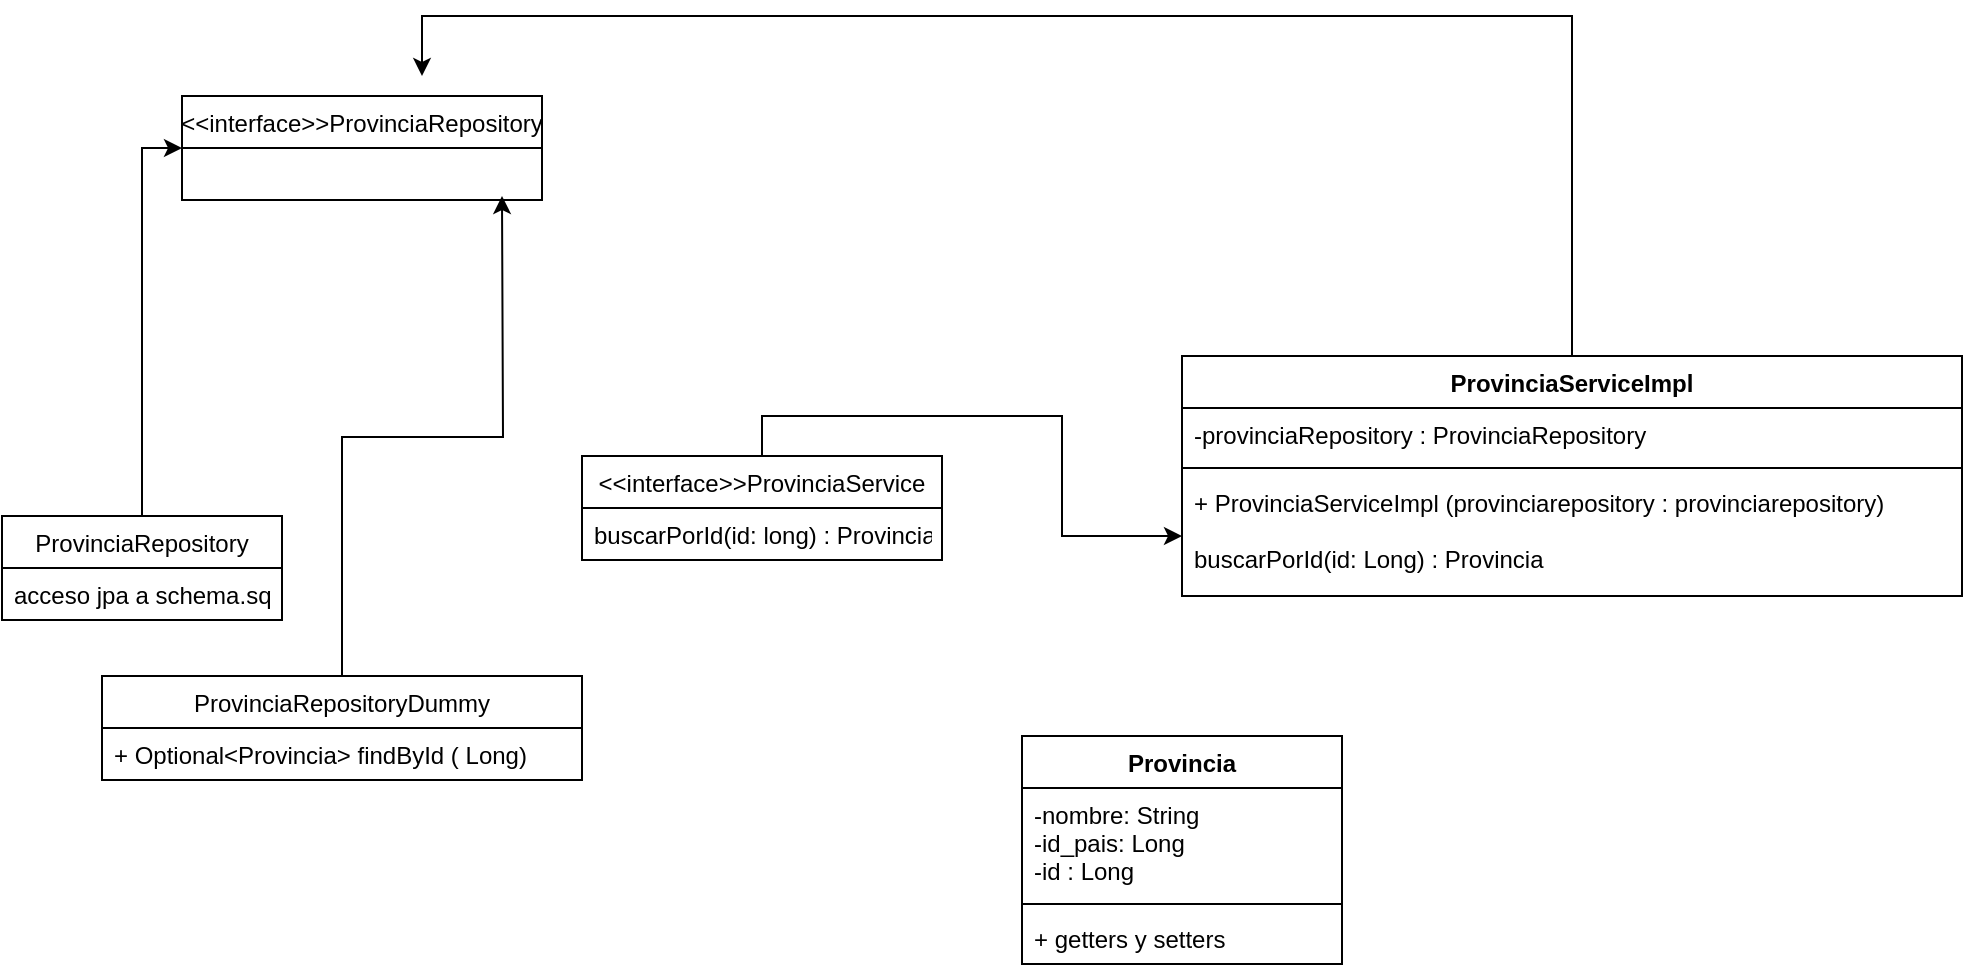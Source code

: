 <mxfile version="14.6.0" type="github">
  <diagram id="9oSQ4j19q1RiSqhT4-i-" name="Page-1">
    <mxGraphModel dx="1422" dy="762" grid="1" gridSize="10" guides="1" tooltips="1" connect="1" arrows="1" fold="1" page="1" pageScale="1" pageWidth="827" pageHeight="1169" math="0" shadow="0">
      <root>
        <mxCell id="0" />
        <mxCell id="1" parent="0" />
        <mxCell id="CafPod4dmRvEGfZJg68V-2" value="Provincia" style="swimlane;fontStyle=1;align=center;verticalAlign=top;childLayout=stackLayout;horizontal=1;startSize=26;horizontalStack=0;resizeParent=1;resizeParentMax=0;resizeLast=0;collapsible=1;marginBottom=0;" vertex="1" parent="1">
          <mxGeometry x="560" y="480" width="160" height="114" as="geometry" />
        </mxCell>
        <mxCell id="CafPod4dmRvEGfZJg68V-3" value="-nombre: String&#xa;-id_pais: Long&#xa;-id : Long" style="text;strokeColor=none;fillColor=none;align=left;verticalAlign=top;spacingLeft=4;spacingRight=4;overflow=hidden;rotatable=0;points=[[0,0.5],[1,0.5]];portConstraint=eastwest;" vertex="1" parent="CafPod4dmRvEGfZJg68V-2">
          <mxGeometry y="26" width="160" height="54" as="geometry" />
        </mxCell>
        <mxCell id="CafPod4dmRvEGfZJg68V-4" value="" style="line;strokeWidth=1;fillColor=none;align=left;verticalAlign=middle;spacingTop=-1;spacingLeft=3;spacingRight=3;rotatable=0;labelPosition=right;points=[];portConstraint=eastwest;" vertex="1" parent="CafPod4dmRvEGfZJg68V-2">
          <mxGeometry y="80" width="160" height="8" as="geometry" />
        </mxCell>
        <mxCell id="CafPod4dmRvEGfZJg68V-5" value="+ getters y setters" style="text;strokeColor=none;fillColor=none;align=left;verticalAlign=top;spacingLeft=4;spacingRight=4;overflow=hidden;rotatable=0;points=[[0,0.5],[1,0.5]];portConstraint=eastwest;" vertex="1" parent="CafPod4dmRvEGfZJg68V-2">
          <mxGeometry y="88" width="160" height="26" as="geometry" />
        </mxCell>
        <mxCell id="CafPod4dmRvEGfZJg68V-15" style="edgeStyle=orthogonalEdgeStyle;rounded=0;orthogonalLoop=1;jettySize=auto;html=1;exitX=0.5;exitY=0;exitDx=0;exitDy=0;" edge="1" parent="1" source="CafPod4dmRvEGfZJg68V-6" target="CafPod4dmRvEGfZJg68V-13">
          <mxGeometry relative="1" as="geometry" />
        </mxCell>
        <mxCell id="CafPod4dmRvEGfZJg68V-6" value="&lt;&lt;interface&gt;&gt;ProvinciaService" style="swimlane;fontStyle=0;childLayout=stackLayout;horizontal=1;startSize=26;fillColor=none;horizontalStack=0;resizeParent=1;resizeParentMax=0;resizeLast=0;collapsible=1;marginBottom=0;" vertex="1" parent="1">
          <mxGeometry x="340" y="340" width="180" height="52" as="geometry" />
        </mxCell>
        <mxCell id="CafPod4dmRvEGfZJg68V-7" value="buscarPorId(id: long) : Provincia&#xa;" style="text;strokeColor=none;fillColor=none;align=left;verticalAlign=top;spacingLeft=4;spacingRight=4;overflow=hidden;rotatable=0;points=[[0,0.5],[1,0.5]];portConstraint=eastwest;" vertex="1" parent="CafPod4dmRvEGfZJg68V-6">
          <mxGeometry y="26" width="180" height="26" as="geometry" />
        </mxCell>
        <mxCell id="CafPod4dmRvEGfZJg68V-37" style="edgeStyle=orthogonalEdgeStyle;rounded=0;orthogonalLoop=1;jettySize=auto;html=1;" edge="1" parent="1" source="CafPod4dmRvEGfZJg68V-10">
          <mxGeometry relative="1" as="geometry">
            <mxPoint x="260" y="150" as="targetPoint" />
            <Array as="points">
              <mxPoint x="835" y="120" />
              <mxPoint x="260" y="120" />
            </Array>
          </mxGeometry>
        </mxCell>
        <mxCell id="CafPod4dmRvEGfZJg68V-10" value="ProvinciaServiceImpl" style="swimlane;fontStyle=1;align=center;verticalAlign=top;childLayout=stackLayout;horizontal=1;startSize=26;horizontalStack=0;resizeParent=1;resizeParentMax=0;resizeLast=0;collapsible=1;marginBottom=0;" vertex="1" parent="1">
          <mxGeometry x="640" y="290" width="390" height="120" as="geometry" />
        </mxCell>
        <mxCell id="CafPod4dmRvEGfZJg68V-11" value="-provinciaRepository : ProvinciaRepository" style="text;strokeColor=none;fillColor=none;align=left;verticalAlign=top;spacingLeft=4;spacingRight=4;overflow=hidden;rotatable=0;points=[[0,0.5],[1,0.5]];portConstraint=eastwest;" vertex="1" parent="CafPod4dmRvEGfZJg68V-10">
          <mxGeometry y="26" width="390" height="26" as="geometry" />
        </mxCell>
        <mxCell id="CafPod4dmRvEGfZJg68V-12" value="" style="line;strokeWidth=1;fillColor=none;align=left;verticalAlign=middle;spacingTop=-1;spacingLeft=3;spacingRight=3;rotatable=0;labelPosition=right;points=[];portConstraint=eastwest;" vertex="1" parent="CafPod4dmRvEGfZJg68V-10">
          <mxGeometry y="52" width="390" height="8" as="geometry" />
        </mxCell>
        <mxCell id="CafPod4dmRvEGfZJg68V-13" value="+ ProvinciaServiceImpl (provinciarepository : provinciarepository)&#xa;&#xa;buscarPorId(id: Long) : Provincia&#xa;" style="text;strokeColor=none;fillColor=none;align=left;verticalAlign=top;spacingLeft=4;spacingRight=4;overflow=hidden;rotatable=0;points=[[0,0.5],[1,0.5]];portConstraint=eastwest;" vertex="1" parent="CafPod4dmRvEGfZJg68V-10">
          <mxGeometry y="60" width="390" height="60" as="geometry" />
        </mxCell>
        <mxCell id="CafPod4dmRvEGfZJg68V-17" value="&lt;&lt;interface&gt;&gt;ProvinciaRepository" style="swimlane;fontStyle=0;childLayout=stackLayout;horizontal=1;startSize=26;fillColor=none;horizontalStack=0;resizeParent=1;resizeParentMax=0;resizeLast=0;collapsible=1;marginBottom=0;" vertex="1" parent="1">
          <mxGeometry x="140" y="160" width="180" height="52" as="geometry" />
        </mxCell>
        <mxCell id="CafPod4dmRvEGfZJg68V-36" style="edgeStyle=orthogonalEdgeStyle;rounded=0;orthogonalLoop=1;jettySize=auto;html=1;" edge="1" parent="1" source="CafPod4dmRvEGfZJg68V-21">
          <mxGeometry relative="1" as="geometry">
            <mxPoint x="300" y="210" as="targetPoint" />
          </mxGeometry>
        </mxCell>
        <mxCell id="CafPod4dmRvEGfZJg68V-21" value="ProvinciaRepositoryDummy" style="swimlane;fontStyle=0;childLayout=stackLayout;horizontal=1;startSize=26;fillColor=none;horizontalStack=0;resizeParent=1;resizeParentMax=0;resizeLast=0;collapsible=1;marginBottom=0;" vertex="1" parent="1">
          <mxGeometry x="100" y="450" width="240" height="52" as="geometry" />
        </mxCell>
        <mxCell id="CafPod4dmRvEGfZJg68V-22" value="+ Optional&lt;Provincia&gt; findById ( Long)" style="text;strokeColor=none;fillColor=none;align=left;verticalAlign=top;spacingLeft=4;spacingRight=4;overflow=hidden;rotatable=0;points=[[0,0.5],[1,0.5]];portConstraint=eastwest;" vertex="1" parent="CafPod4dmRvEGfZJg68V-21">
          <mxGeometry y="26" width="240" height="26" as="geometry" />
        </mxCell>
        <mxCell id="CafPod4dmRvEGfZJg68V-35" style="edgeStyle=orthogonalEdgeStyle;rounded=0;orthogonalLoop=1;jettySize=auto;html=1;entryX=0;entryY=0.5;entryDx=0;entryDy=0;" edge="1" parent="1" source="CafPod4dmRvEGfZJg68V-31" target="CafPod4dmRvEGfZJg68V-17">
          <mxGeometry relative="1" as="geometry" />
        </mxCell>
        <mxCell id="CafPod4dmRvEGfZJg68V-31" value="ProvinciaRepository" style="swimlane;fontStyle=0;childLayout=stackLayout;horizontal=1;startSize=26;fillColor=none;horizontalStack=0;resizeParent=1;resizeParentMax=0;resizeLast=0;collapsible=1;marginBottom=0;" vertex="1" parent="1">
          <mxGeometry x="50" y="370" width="140" height="52" as="geometry" />
        </mxCell>
        <mxCell id="CafPod4dmRvEGfZJg68V-32" value="acceso jpa a schema.sql" style="text;strokeColor=none;fillColor=none;align=left;verticalAlign=top;spacingLeft=4;spacingRight=4;overflow=hidden;rotatable=0;points=[[0,0.5],[1,0.5]];portConstraint=eastwest;" vertex="1" parent="CafPod4dmRvEGfZJg68V-31">
          <mxGeometry y="26" width="140" height="26" as="geometry" />
        </mxCell>
      </root>
    </mxGraphModel>
  </diagram>
</mxfile>
